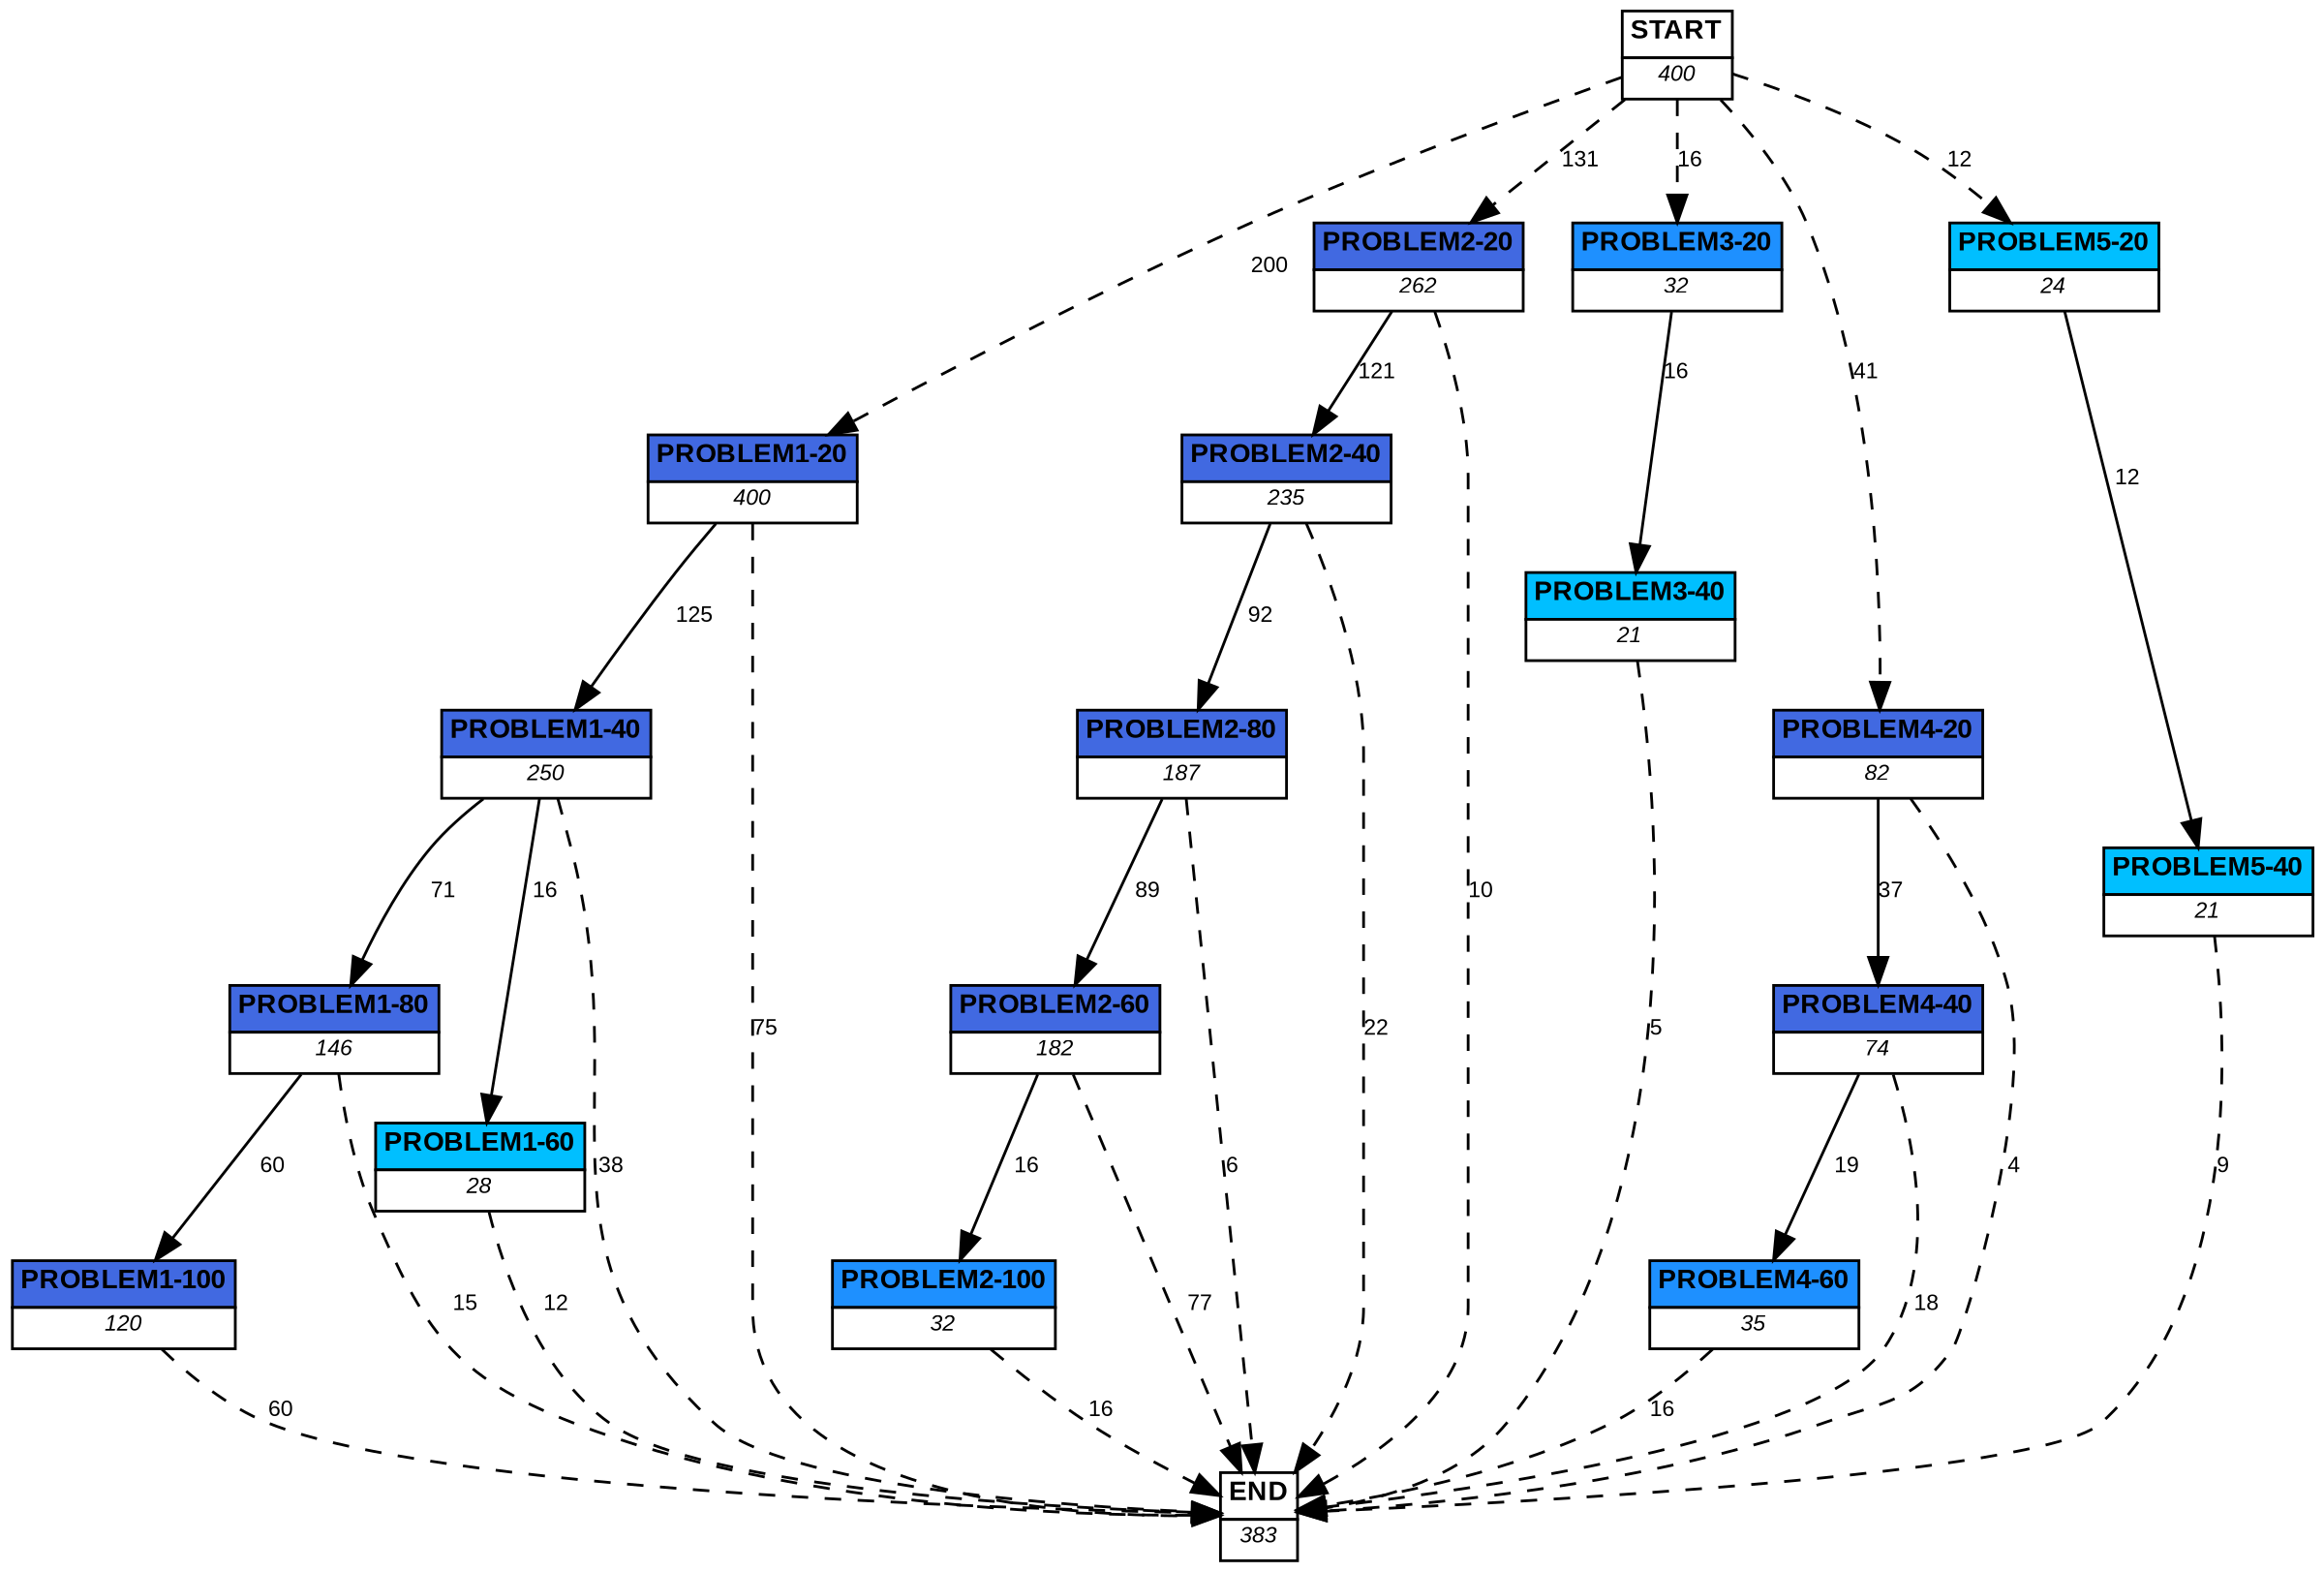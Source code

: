 digraph graphname {
	dpi = 150
	size="16,11!";
	margin = 0;
"PROBLEM1-20" [shape=plain, label=<<table border="0" cellborder="1" cellspacing="0"><tr><td bgcolor="royalblue"><FONT face="Arial" POINT-SIZE="10"><b>PROBLEM1-20</b></FONT></td></tr><tr><td bgcolor="white"><FONT face="Arial" POINT-SIZE="8"><i>400</i></FONT></td></tr></table>>]
"PROBLEM1-40" [shape=plain, label=<<table border="0" cellborder="1" cellspacing="0"><tr><td bgcolor="royalblue"><FONT face="Arial" POINT-SIZE="10"><b>PROBLEM1-40</b></FONT></td></tr><tr><td bgcolor="white"><FONT face="Arial" POINT-SIZE="8"><i>250</i></FONT></td></tr></table>>]
"PROBLEM1-80" [shape=plain, label=<<table border="0" cellborder="1" cellspacing="0"><tr><td bgcolor="royalblue"><FONT face="Arial" POINT-SIZE="10"><b>PROBLEM1-80</b></FONT></td></tr><tr><td bgcolor="white"><FONT face="Arial" POINT-SIZE="8"><i>146</i></FONT></td></tr></table>>]
"PROBLEM2-20" [shape=plain, label=<<table border="0" cellborder="1" cellspacing="0"><tr><td bgcolor="royalblue"><FONT face="Arial" POINT-SIZE="10"><b>PROBLEM2-20</b></FONT></td></tr><tr><td bgcolor="white"><FONT face="Arial" POINT-SIZE="8"><i>262</i></FONT></td></tr></table>>]
"PROBLEM2-40" [shape=plain, label=<<table border="0" cellborder="1" cellspacing="0"><tr><td bgcolor="royalblue"><FONT face="Arial" POINT-SIZE="10"><b>PROBLEM2-40</b></FONT></td></tr><tr><td bgcolor="white"><FONT face="Arial" POINT-SIZE="8"><i>235</i></FONT></td></tr></table>>]
"PROBLEM1-100" [shape=plain, label=<<table border="0" cellborder="1" cellspacing="0"><tr><td bgcolor="royalblue"><FONT face="Arial" POINT-SIZE="10"><b>PROBLEM1-100</b></FONT></td></tr><tr><td bgcolor="white"><FONT face="Arial" POINT-SIZE="8"><i>120</i></FONT></td></tr></table>>]
"PROBLEM2-80" [shape=plain, label=<<table border="0" cellborder="1" cellspacing="0"><tr><td bgcolor="royalblue"><FONT face="Arial" POINT-SIZE="10"><b>PROBLEM2-80</b></FONT></td></tr><tr><td bgcolor="white"><FONT face="Arial" POINT-SIZE="8"><i>187</i></FONT></td></tr></table>>]
"PROBLEM2-60" [shape=plain, label=<<table border="0" cellborder="1" cellspacing="0"><tr><td bgcolor="royalblue"><FONT face="Arial" POINT-SIZE="10"><b>PROBLEM2-60</b></FONT></td></tr><tr><td bgcolor="white"><FONT face="Arial" POINT-SIZE="8"><i>182</i></FONT></td></tr></table>>]
"PROBLEM3-20" [shape=plain, label=<<table border="0" cellborder="1" cellspacing="0"><tr><td bgcolor="dodgerblue"><FONT face="Arial" POINT-SIZE="10"><b>PROBLEM3-20</b></FONT></td></tr><tr><td bgcolor="white"><FONT face="Arial" POINT-SIZE="8"><i>32</i></FONT></td></tr></table>>]
"PROBLEM3-40" [shape=plain, label=<<table border="0" cellborder="1" cellspacing="0"><tr><td bgcolor="deepskyblue"><FONT face="Arial" POINT-SIZE="10"><b>PROBLEM3-40</b></FONT></td></tr><tr><td bgcolor="white"><FONT face="Arial" POINT-SIZE="8"><i>21</i></FONT></td></tr></table>>]
"PROBLEM4-20" [shape=plain, label=<<table border="0" cellborder="1" cellspacing="0"><tr><td bgcolor="royalblue"><FONT face="Arial" POINT-SIZE="10"><b>PROBLEM4-20</b></FONT></td></tr><tr><td bgcolor="white"><FONT face="Arial" POINT-SIZE="8"><i>82</i></FONT></td></tr></table>>]
"PROBLEM4-40" [shape=plain, label=<<table border="0" cellborder="1" cellspacing="0"><tr><td bgcolor="royalblue"><FONT face="Arial" POINT-SIZE="10"><b>PROBLEM4-40</b></FONT></td></tr><tr><td bgcolor="white"><FONT face="Arial" POINT-SIZE="8"><i>74</i></FONT></td></tr></table>>]
"PROBLEM5-20" [shape=plain, label=<<table border="0" cellborder="1" cellspacing="0"><tr><td bgcolor="deepskyblue"><FONT face="Arial" POINT-SIZE="10"><b>PROBLEM5-20</b></FONT></td></tr><tr><td bgcolor="white"><FONT face="Arial" POINT-SIZE="8"><i>24</i></FONT></td></tr></table>>]
"PROBLEM5-40" [shape=plain, label=<<table border="0" cellborder="1" cellspacing="0"><tr><td bgcolor="deepskyblue"><FONT face="Arial" POINT-SIZE="10"><b>PROBLEM5-40</b></FONT></td></tr><tr><td bgcolor="white"><FONT face="Arial" POINT-SIZE="8"><i>21</i></FONT></td></tr></table>>]
"PROBLEM1-60" [shape=plain, label=<<table border="0" cellborder="1" cellspacing="0"><tr><td bgcolor="deepskyblue"><FONT face="Arial" POINT-SIZE="10"><b>PROBLEM1-60</b></FONT></td></tr><tr><td bgcolor="white"><FONT face="Arial" POINT-SIZE="8"><i>28</i></FONT></td></tr></table>>]
"PROBLEM2-100" [shape=plain, label=<<table border="0" cellborder="1" cellspacing="0"><tr><td bgcolor="dodgerblue"><FONT face="Arial" POINT-SIZE="10"><b>PROBLEM2-100</b></FONT></td></tr><tr><td bgcolor="white"><FONT face="Arial" POINT-SIZE="8"><i>32</i></FONT></td></tr></table>>]
"PROBLEM4-60" [shape=plain, label=<<table border="0" cellborder="1" cellspacing="0"><tr><td bgcolor="dodgerblue"><FONT face="Arial" POINT-SIZE="10"><b>PROBLEM4-60</b></FONT></td></tr><tr><td bgcolor="white"><FONT face="Arial" POINT-SIZE="8"><i>35</i></FONT></td></tr></table>>]
"START" [shape=plain, label=<<table border="0" cellborder="1" cellspacing="0"><tr><td bgcolor="white"><FONT face="Arial" POINT-SIZE="10"><b>START</b></FONT></td></tr><tr><td bgcolor="white"><FONT face="Arial" POINT-SIZE="8"><i>400</i></FONT></td></tr></table>>]
"END" [shape=plain, label=<<table border="0" cellborder="1" cellspacing="0"><tr><td bgcolor="white"><FONT face="Arial" POINT-SIZE="10"><b>END</b></FONT></td></tr><tr><td bgcolor="white"><FONT face="Arial" POINT-SIZE="8"><i>383</i></FONT></td></tr></table>>]
"PROBLEM1-20" -> "PROBLEM1-40" [ label ="125" labelfloat=false fontname="Arial" fontsize=8]
"PROBLEM1-20" -> "END" [ style = dashed label ="75" labelfloat=false fontname="Arial" fontsize=8]
"PROBLEM1-40" -> "PROBLEM1-80" [ label ="71" labelfloat=false fontname="Arial" fontsize=8]
"PROBLEM1-40" -> "PROBLEM1-60" [ label ="16" labelfloat=false fontname="Arial" fontsize=8]
"PROBLEM1-40" -> "END" [ style = dashed label ="38" labelfloat=false fontname="Arial" fontsize=8]
"PROBLEM1-80" -> "PROBLEM1-100" [ label ="60" labelfloat=false fontname="Arial" fontsize=8]
"PROBLEM1-80" -> "END" [ style = dashed label ="15" labelfloat=false fontname="Arial" fontsize=8]
"PROBLEM2-20" -> "PROBLEM2-40" [ label ="121" labelfloat=false fontname="Arial" fontsize=8]
"PROBLEM2-20" -> "END" [ style = dashed label ="10" labelfloat=false fontname="Arial" fontsize=8]
"PROBLEM2-40" -> "PROBLEM2-80" [ label ="92" labelfloat=false fontname="Arial" fontsize=8]
"PROBLEM2-40" -> "END" [ style = dashed label ="22" labelfloat=false fontname="Arial" fontsize=8]
"PROBLEM1-100" -> "END" [ style = dashed label ="60" labelfloat=false fontname="Arial" fontsize=8]
"PROBLEM2-80" -> "PROBLEM2-60" [ label ="89" labelfloat=false fontname="Arial" fontsize=8]
"PROBLEM2-80" -> "END" [ style = dashed label ="6" labelfloat=false fontname="Arial" fontsize=8]
"PROBLEM2-60" -> "PROBLEM2-100" [ label ="16" labelfloat=false fontname="Arial" fontsize=8]
"PROBLEM2-60" -> "END" [ style = dashed label ="77" labelfloat=false fontname="Arial" fontsize=8]
"PROBLEM3-20" -> "PROBLEM3-40" [ label ="16" labelfloat=false fontname="Arial" fontsize=8]
"PROBLEM3-40" -> "END" [ style = dashed label ="5" labelfloat=false fontname="Arial" fontsize=8]
"PROBLEM4-20" -> "PROBLEM4-40" [ label ="37" labelfloat=false fontname="Arial" fontsize=8]
"PROBLEM4-20" -> "END" [ style = dashed label ="4" labelfloat=false fontname="Arial" fontsize=8]
"PROBLEM4-40" -> "PROBLEM4-60" [ label ="19" labelfloat=false fontname="Arial" fontsize=8]
"PROBLEM4-40" -> "END" [ style = dashed label ="18" labelfloat=false fontname="Arial" fontsize=8]
"PROBLEM5-20" -> "PROBLEM5-40" [ label ="12" labelfloat=false fontname="Arial" fontsize=8]
"PROBLEM5-40" -> "END" [ style = dashed label ="9" labelfloat=false fontname="Arial" fontsize=8]
"PROBLEM1-60" -> "END" [ style = dashed label ="12" labelfloat=false fontname="Arial" fontsize=8]
"PROBLEM2-100" -> "END" [ style = dashed label ="16" labelfloat=false fontname="Arial" fontsize=8]
"PROBLEM4-60" -> "END" [ style = dashed label ="16" labelfloat=false fontname="Arial" fontsize=8]
"START" -> "PROBLEM1-20" [ style = dashed label ="200" labelfloat=false fontname="Arial" fontsize=8]
"START" -> "PROBLEM2-20" [ style = dashed label ="131" labelfloat=false fontname="Arial" fontsize=8]
"START" -> "PROBLEM3-20" [ style = dashed label ="16" labelfloat=false fontname="Arial" fontsize=8]
"START" -> "PROBLEM4-20" [ style = dashed label ="41" labelfloat=false fontname="Arial" fontsize=8]
"START" -> "PROBLEM5-20" [ style = dashed label ="12" labelfloat=false fontname="Arial" fontsize=8]
}
